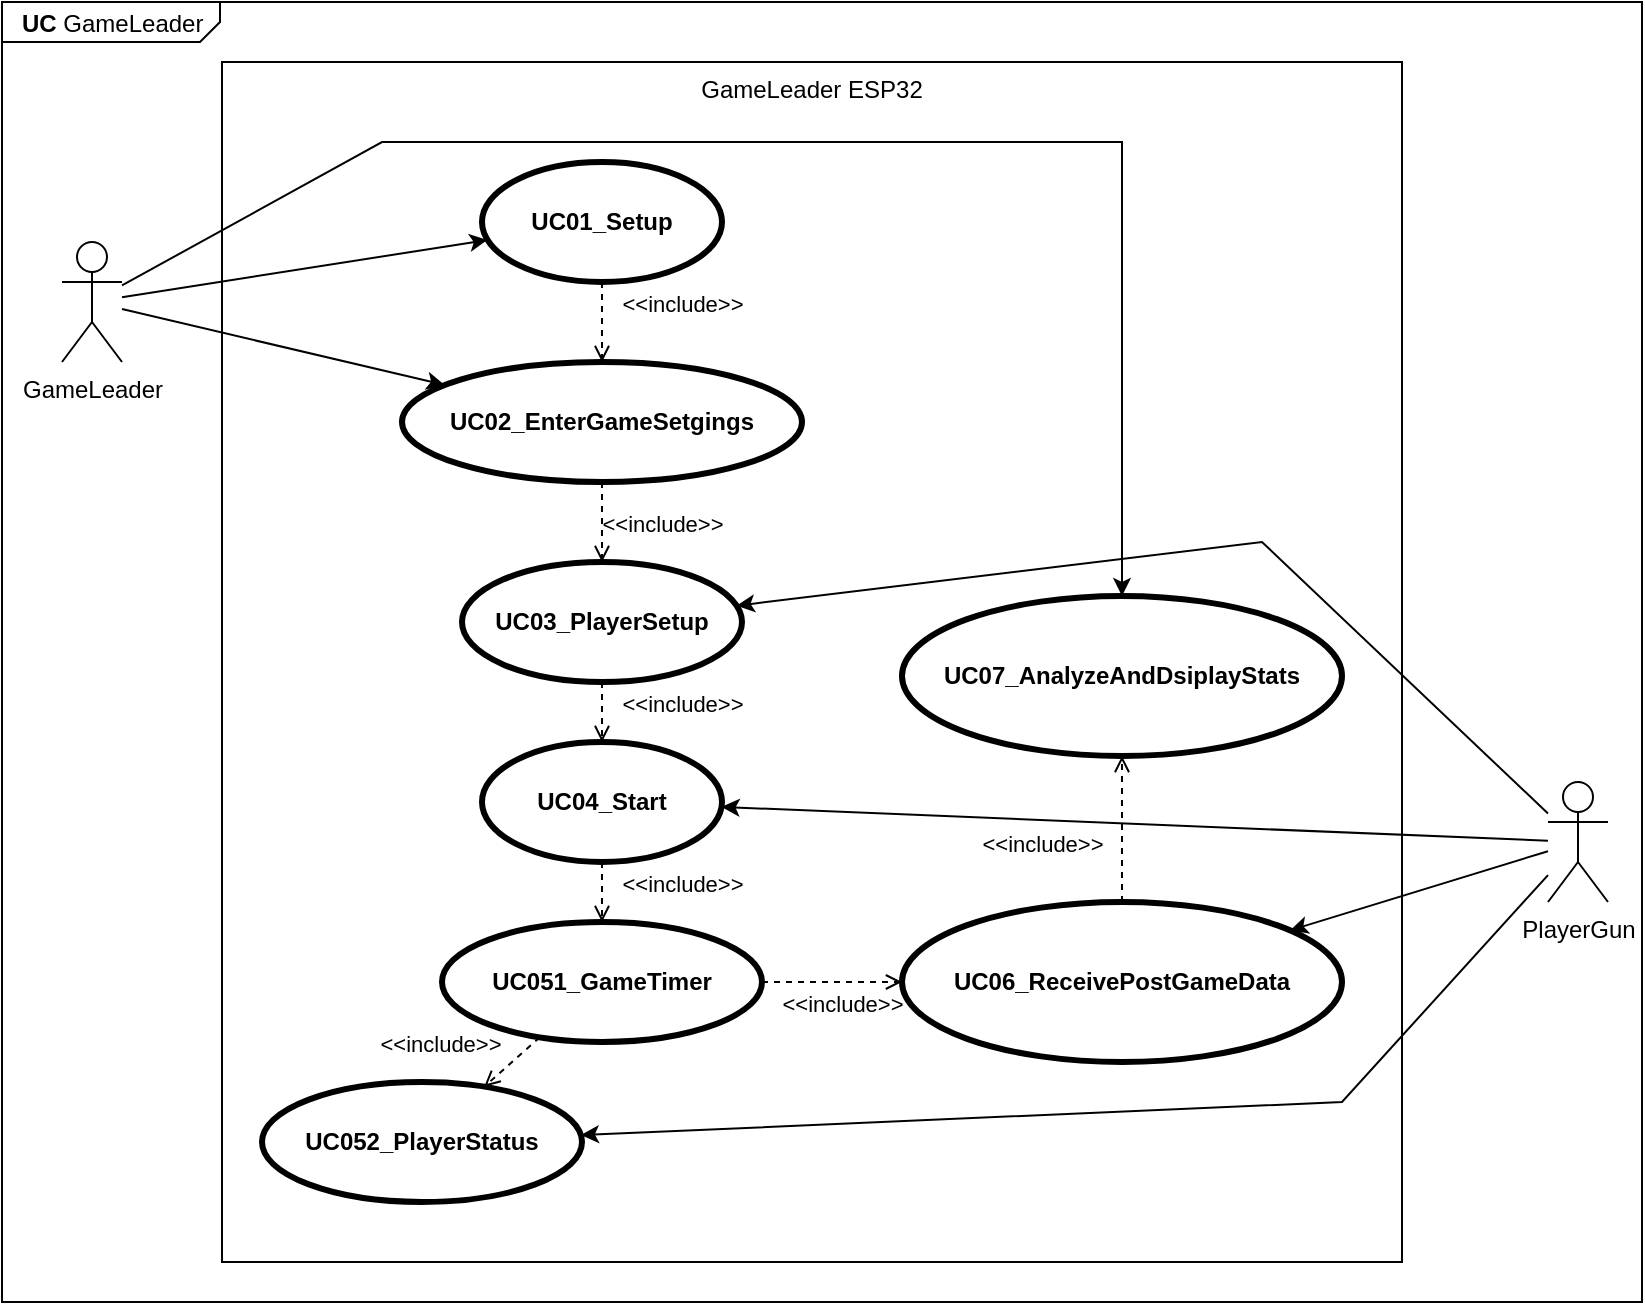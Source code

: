 <mxfile version="21.6.8" type="device">
  <diagram name="Page-1" id="BBcBaBocxJawGjusG-Vo">
    <mxGraphModel dx="792" dy="1228" grid="1" gridSize="10" guides="1" tooltips="1" connect="1" arrows="1" fold="1" page="1" pageScale="1" pageWidth="2336" pageHeight="1654" math="0" shadow="0">
      <root>
        <mxCell id="0" />
        <mxCell id="1" parent="0" />
        <mxCell id="S1X9C8TQXH5j3bQsoGqT-1" value="&lt;p style=&quot;margin:0px;margin-top:4px;margin-left:10px;text-align:left;&quot;&gt;&lt;b&gt;UC &lt;/b&gt;GameLeader&lt;/p&gt;" style="html=1;shape=mxgraph.sysml.package;xSize=90;align=left;spacingLeft=10;overflow=fill;recursiveResize=0;labelX=109;" parent="1" vertex="1">
          <mxGeometry x="380" y="450" width="820" height="650" as="geometry" />
        </mxCell>
        <mxCell id="S1X9C8TQXH5j3bQsoGqT-2" value="GameLeader ESP32" style="rounded=0;whiteSpace=wrap;html=1;verticalAlign=top;" parent="1" vertex="1">
          <mxGeometry x="490" y="480" width="590" height="600" as="geometry" />
        </mxCell>
        <mxCell id="S1X9C8TQXH5j3bQsoGqT-55" style="rounded=0;orthogonalLoop=1;jettySize=auto;html=1;" parent="1" source="S1X9C8TQXH5j3bQsoGqT-5" target="S1X9C8TQXH5j3bQsoGqT-40" edge="1">
          <mxGeometry relative="1" as="geometry">
            <Array as="points">
              <mxPoint x="1010" y="720" />
            </Array>
          </mxGeometry>
        </mxCell>
        <mxCell id="S1X9C8TQXH5j3bQsoGqT-58" style="rounded=0;orthogonalLoop=1;jettySize=auto;html=1;" parent="1" source="S1X9C8TQXH5j3bQsoGqT-5" target="S1X9C8TQXH5j3bQsoGqT-36" edge="1">
          <mxGeometry relative="1" as="geometry" />
        </mxCell>
        <mxCell id="S1X9C8TQXH5j3bQsoGqT-5" value="PlayerGun" style="shape=umlActor;html=1;verticalLabelPosition=bottom;verticalAlign=top;align=center;" parent="1" vertex="1">
          <mxGeometry x="1153" y="840" width="30" height="60" as="geometry" />
        </mxCell>
        <mxCell id="S1X9C8TQXH5j3bQsoGqT-9" value="UC07_AnalyzeAndDsiplayStats" style="shape=ellipse;html=1;strokeWidth=3;fontStyle=1;whiteSpace=wrap;align=center;perimeter=ellipsePerimeter;" parent="1" vertex="1">
          <mxGeometry x="830" y="747" width="220" height="80" as="geometry" />
        </mxCell>
        <mxCell id="S1X9C8TQXH5j3bQsoGqT-51" style="rounded=0;orthogonalLoop=1;jettySize=auto;html=1;" parent="1" source="S1X9C8TQXH5j3bQsoGqT-22" target="S1X9C8TQXH5j3bQsoGqT-42" edge="1">
          <mxGeometry relative="1" as="geometry" />
        </mxCell>
        <mxCell id="S1X9C8TQXH5j3bQsoGqT-22" value="GameLeader" style="shape=umlActor;html=1;verticalLabelPosition=bottom;verticalAlign=top;align=center;" parent="1" vertex="1">
          <mxGeometry x="410" y="570" width="30" height="60" as="geometry" />
        </mxCell>
        <mxCell id="S1X9C8TQXH5j3bQsoGqT-36" value="UC06_ReceivePostGameData" style="shape=ellipse;html=1;strokeWidth=3;fontStyle=1;whiteSpace=wrap;align=center;perimeter=ellipsePerimeter;" parent="1" vertex="1">
          <mxGeometry x="830" y="900" width="220" height="80" as="geometry" />
        </mxCell>
        <mxCell id="S1X9C8TQXH5j3bQsoGqT-37" value="UC052_PlayerStatus" style="shape=ellipse;html=1;strokeWidth=3;fontStyle=1;whiteSpace=wrap;align=center;perimeter=ellipsePerimeter;" parent="1" vertex="1">
          <mxGeometry x="510" y="990" width="160" height="60" as="geometry" />
        </mxCell>
        <mxCell id="S1X9C8TQXH5j3bQsoGqT-38" value="UC051_GameTimer" style="shape=ellipse;html=1;strokeWidth=3;fontStyle=1;whiteSpace=wrap;align=center;perimeter=ellipsePerimeter;" parent="1" vertex="1">
          <mxGeometry x="600" y="910" width="160" height="60" as="geometry" />
        </mxCell>
        <mxCell id="S1X9C8TQXH5j3bQsoGqT-39" value="UC04_Start" style="shape=ellipse;html=1;strokeWidth=3;fontStyle=1;whiteSpace=wrap;align=center;perimeter=ellipsePerimeter;" parent="1" vertex="1">
          <mxGeometry x="620" y="820" width="120" height="60" as="geometry" />
        </mxCell>
        <mxCell id="S1X9C8TQXH5j3bQsoGqT-40" value="UC03_PlayerSetup" style="shape=ellipse;html=1;strokeWidth=3;fontStyle=1;whiteSpace=wrap;align=center;perimeter=ellipsePerimeter;" parent="1" vertex="1">
          <mxGeometry x="610" y="730" width="140" height="60" as="geometry" />
        </mxCell>
        <mxCell id="S1X9C8TQXH5j3bQsoGqT-41" value="UC02_EnterGameSetgings" style="shape=ellipse;html=1;strokeWidth=3;fontStyle=1;whiteSpace=wrap;align=center;perimeter=ellipsePerimeter;" parent="1" vertex="1">
          <mxGeometry x="580" y="630" width="200" height="60" as="geometry" />
        </mxCell>
        <mxCell id="S1X9C8TQXH5j3bQsoGqT-42" value="UC01_Setup" style="shape=ellipse;html=1;strokeWidth=3;fontStyle=1;whiteSpace=wrap;align=center;perimeter=ellipsePerimeter;" parent="1" vertex="1">
          <mxGeometry x="620" y="530" width="120" height="60" as="geometry" />
        </mxCell>
        <mxCell id="S1X9C8TQXH5j3bQsoGqT-44" value="&amp;lt;&amp;lt;include&amp;gt;&amp;gt;" style="edgeStyle=none;html=1;endArrow=open;verticalAlign=bottom;dashed=1;labelBackgroundColor=none;rounded=0;" parent="1" source="S1X9C8TQXH5j3bQsoGqT-42" target="S1X9C8TQXH5j3bQsoGqT-41" edge="1">
          <mxGeometry y="40" width="160" relative="1" as="geometry">
            <mxPoint x="700" y="760" as="sourcePoint" />
            <mxPoint x="860" y="760" as="targetPoint" />
            <mxPoint as="offset" />
          </mxGeometry>
        </mxCell>
        <mxCell id="S1X9C8TQXH5j3bQsoGqT-45" value="&amp;lt;&amp;lt;include&amp;gt;&amp;gt;" style="edgeStyle=none;html=1;endArrow=open;verticalAlign=bottom;dashed=1;labelBackgroundColor=none;rounded=0;" parent="1" source="S1X9C8TQXH5j3bQsoGqT-41" target="S1X9C8TQXH5j3bQsoGqT-40" edge="1">
          <mxGeometry x="0.5" y="30" width="160" relative="1" as="geometry">
            <mxPoint x="690" y="600" as="sourcePoint" />
            <mxPoint x="690" y="640" as="targetPoint" />
            <mxPoint as="offset" />
          </mxGeometry>
        </mxCell>
        <mxCell id="S1X9C8TQXH5j3bQsoGqT-46" value="&amp;lt;&amp;lt;include&amp;gt;&amp;gt;" style="edgeStyle=none;html=1;endArrow=open;verticalAlign=bottom;dashed=1;labelBackgroundColor=none;rounded=0;" parent="1" source="S1X9C8TQXH5j3bQsoGqT-40" target="S1X9C8TQXH5j3bQsoGqT-39" edge="1">
          <mxGeometry x="0.333" y="40" width="160" relative="1" as="geometry">
            <mxPoint x="690" y="700" as="sourcePoint" />
            <mxPoint x="690" y="740" as="targetPoint" />
            <mxPoint as="offset" />
          </mxGeometry>
        </mxCell>
        <mxCell id="S1X9C8TQXH5j3bQsoGqT-47" value="&amp;lt;&amp;lt;include&amp;gt;&amp;gt;" style="edgeStyle=none;html=1;endArrow=open;verticalAlign=bottom;dashed=1;labelBackgroundColor=none;rounded=0;" parent="1" source="S1X9C8TQXH5j3bQsoGqT-39" target="S1X9C8TQXH5j3bQsoGqT-38" edge="1">
          <mxGeometry x="0.333" y="40" width="160" relative="1" as="geometry">
            <mxPoint x="690" y="700" as="sourcePoint" />
            <mxPoint x="690" y="740" as="targetPoint" />
            <mxPoint as="offset" />
          </mxGeometry>
        </mxCell>
        <mxCell id="S1X9C8TQXH5j3bQsoGqT-48" value="&amp;lt;&amp;lt;include&amp;gt;&amp;gt;" style="edgeStyle=none;html=1;endArrow=open;verticalAlign=bottom;dashed=1;labelBackgroundColor=none;rounded=0;" parent="1" source="S1X9C8TQXH5j3bQsoGqT-38" target="S1X9C8TQXH5j3bQsoGqT-36" edge="1">
          <mxGeometry x="0.143" y="-20" width="160" relative="1" as="geometry">
            <mxPoint x="690" y="890" as="sourcePoint" />
            <mxPoint x="690" y="920" as="targetPoint" />
            <mxPoint as="offset" />
          </mxGeometry>
        </mxCell>
        <mxCell id="S1X9C8TQXH5j3bQsoGqT-49" value="&amp;lt;&amp;lt;include&amp;gt;&amp;gt;" style="edgeStyle=none;html=1;endArrow=open;verticalAlign=bottom;dashed=1;labelBackgroundColor=none;rounded=0;" parent="1" source="S1X9C8TQXH5j3bQsoGqT-36" target="S1X9C8TQXH5j3bQsoGqT-9" edge="1">
          <mxGeometry x="-0.452" y="40" width="160" relative="1" as="geometry">
            <mxPoint x="770" y="950" as="sourcePoint" />
            <mxPoint x="810" y="950" as="targetPoint" />
            <mxPoint as="offset" />
          </mxGeometry>
        </mxCell>
        <mxCell id="S1X9C8TQXH5j3bQsoGqT-52" style="rounded=0;orthogonalLoop=1;jettySize=auto;html=1;" parent="1" source="S1X9C8TQXH5j3bQsoGqT-22" target="S1X9C8TQXH5j3bQsoGqT-41" edge="1">
          <mxGeometry relative="1" as="geometry">
            <mxPoint x="470" y="607" as="sourcePoint" />
            <mxPoint x="633" y="580" as="targetPoint" />
          </mxGeometry>
        </mxCell>
        <mxCell id="S1X9C8TQXH5j3bQsoGqT-53" style="rounded=0;orthogonalLoop=1;jettySize=auto;html=1;" parent="1" source="S1X9C8TQXH5j3bQsoGqT-22" target="S1X9C8TQXH5j3bQsoGqT-9" edge="1">
          <mxGeometry relative="1" as="geometry">
            <mxPoint x="470" y="614" as="sourcePoint" />
            <mxPoint x="614" y="651" as="targetPoint" />
            <Array as="points">
              <mxPoint x="570" y="520" />
              <mxPoint x="940" y="520" />
            </Array>
          </mxGeometry>
        </mxCell>
        <mxCell id="S1X9C8TQXH5j3bQsoGqT-54" value="&amp;lt;&amp;lt;include&amp;gt;&amp;gt;" style="edgeStyle=none;html=1;endArrow=open;verticalAlign=bottom;dashed=1;labelBackgroundColor=none;rounded=0;" parent="1" source="S1X9C8TQXH5j3bQsoGqT-38" target="S1X9C8TQXH5j3bQsoGqT-37" edge="1">
          <mxGeometry x="1" y="-24" width="160" relative="1" as="geometry">
            <mxPoint x="770" y="950" as="sourcePoint" />
            <mxPoint x="840" y="950" as="targetPoint" />
            <mxPoint x="-6" y="6" as="offset" />
          </mxGeometry>
        </mxCell>
        <mxCell id="S1X9C8TQXH5j3bQsoGqT-56" style="rounded=0;orthogonalLoop=1;jettySize=auto;html=1;" parent="1" source="S1X9C8TQXH5j3bQsoGqT-5" target="S1X9C8TQXH5j3bQsoGqT-39" edge="1">
          <mxGeometry relative="1" as="geometry">
            <mxPoint x="1178" y="702" as="sourcePoint" />
            <mxPoint x="757" y="761" as="targetPoint" />
            <Array as="points" />
          </mxGeometry>
        </mxCell>
        <mxCell id="S1X9C8TQXH5j3bQsoGqT-57" style="rounded=0;orthogonalLoop=1;jettySize=auto;html=1;" parent="1" source="S1X9C8TQXH5j3bQsoGqT-5" target="S1X9C8TQXH5j3bQsoGqT-37" edge="1">
          <mxGeometry relative="1" as="geometry">
            <mxPoint x="1140" y="702" as="sourcePoint" />
            <mxPoint x="756" y="760" as="targetPoint" />
            <Array as="points">
              <mxPoint x="1050" y="1000" />
            </Array>
          </mxGeometry>
        </mxCell>
      </root>
    </mxGraphModel>
  </diagram>
</mxfile>
